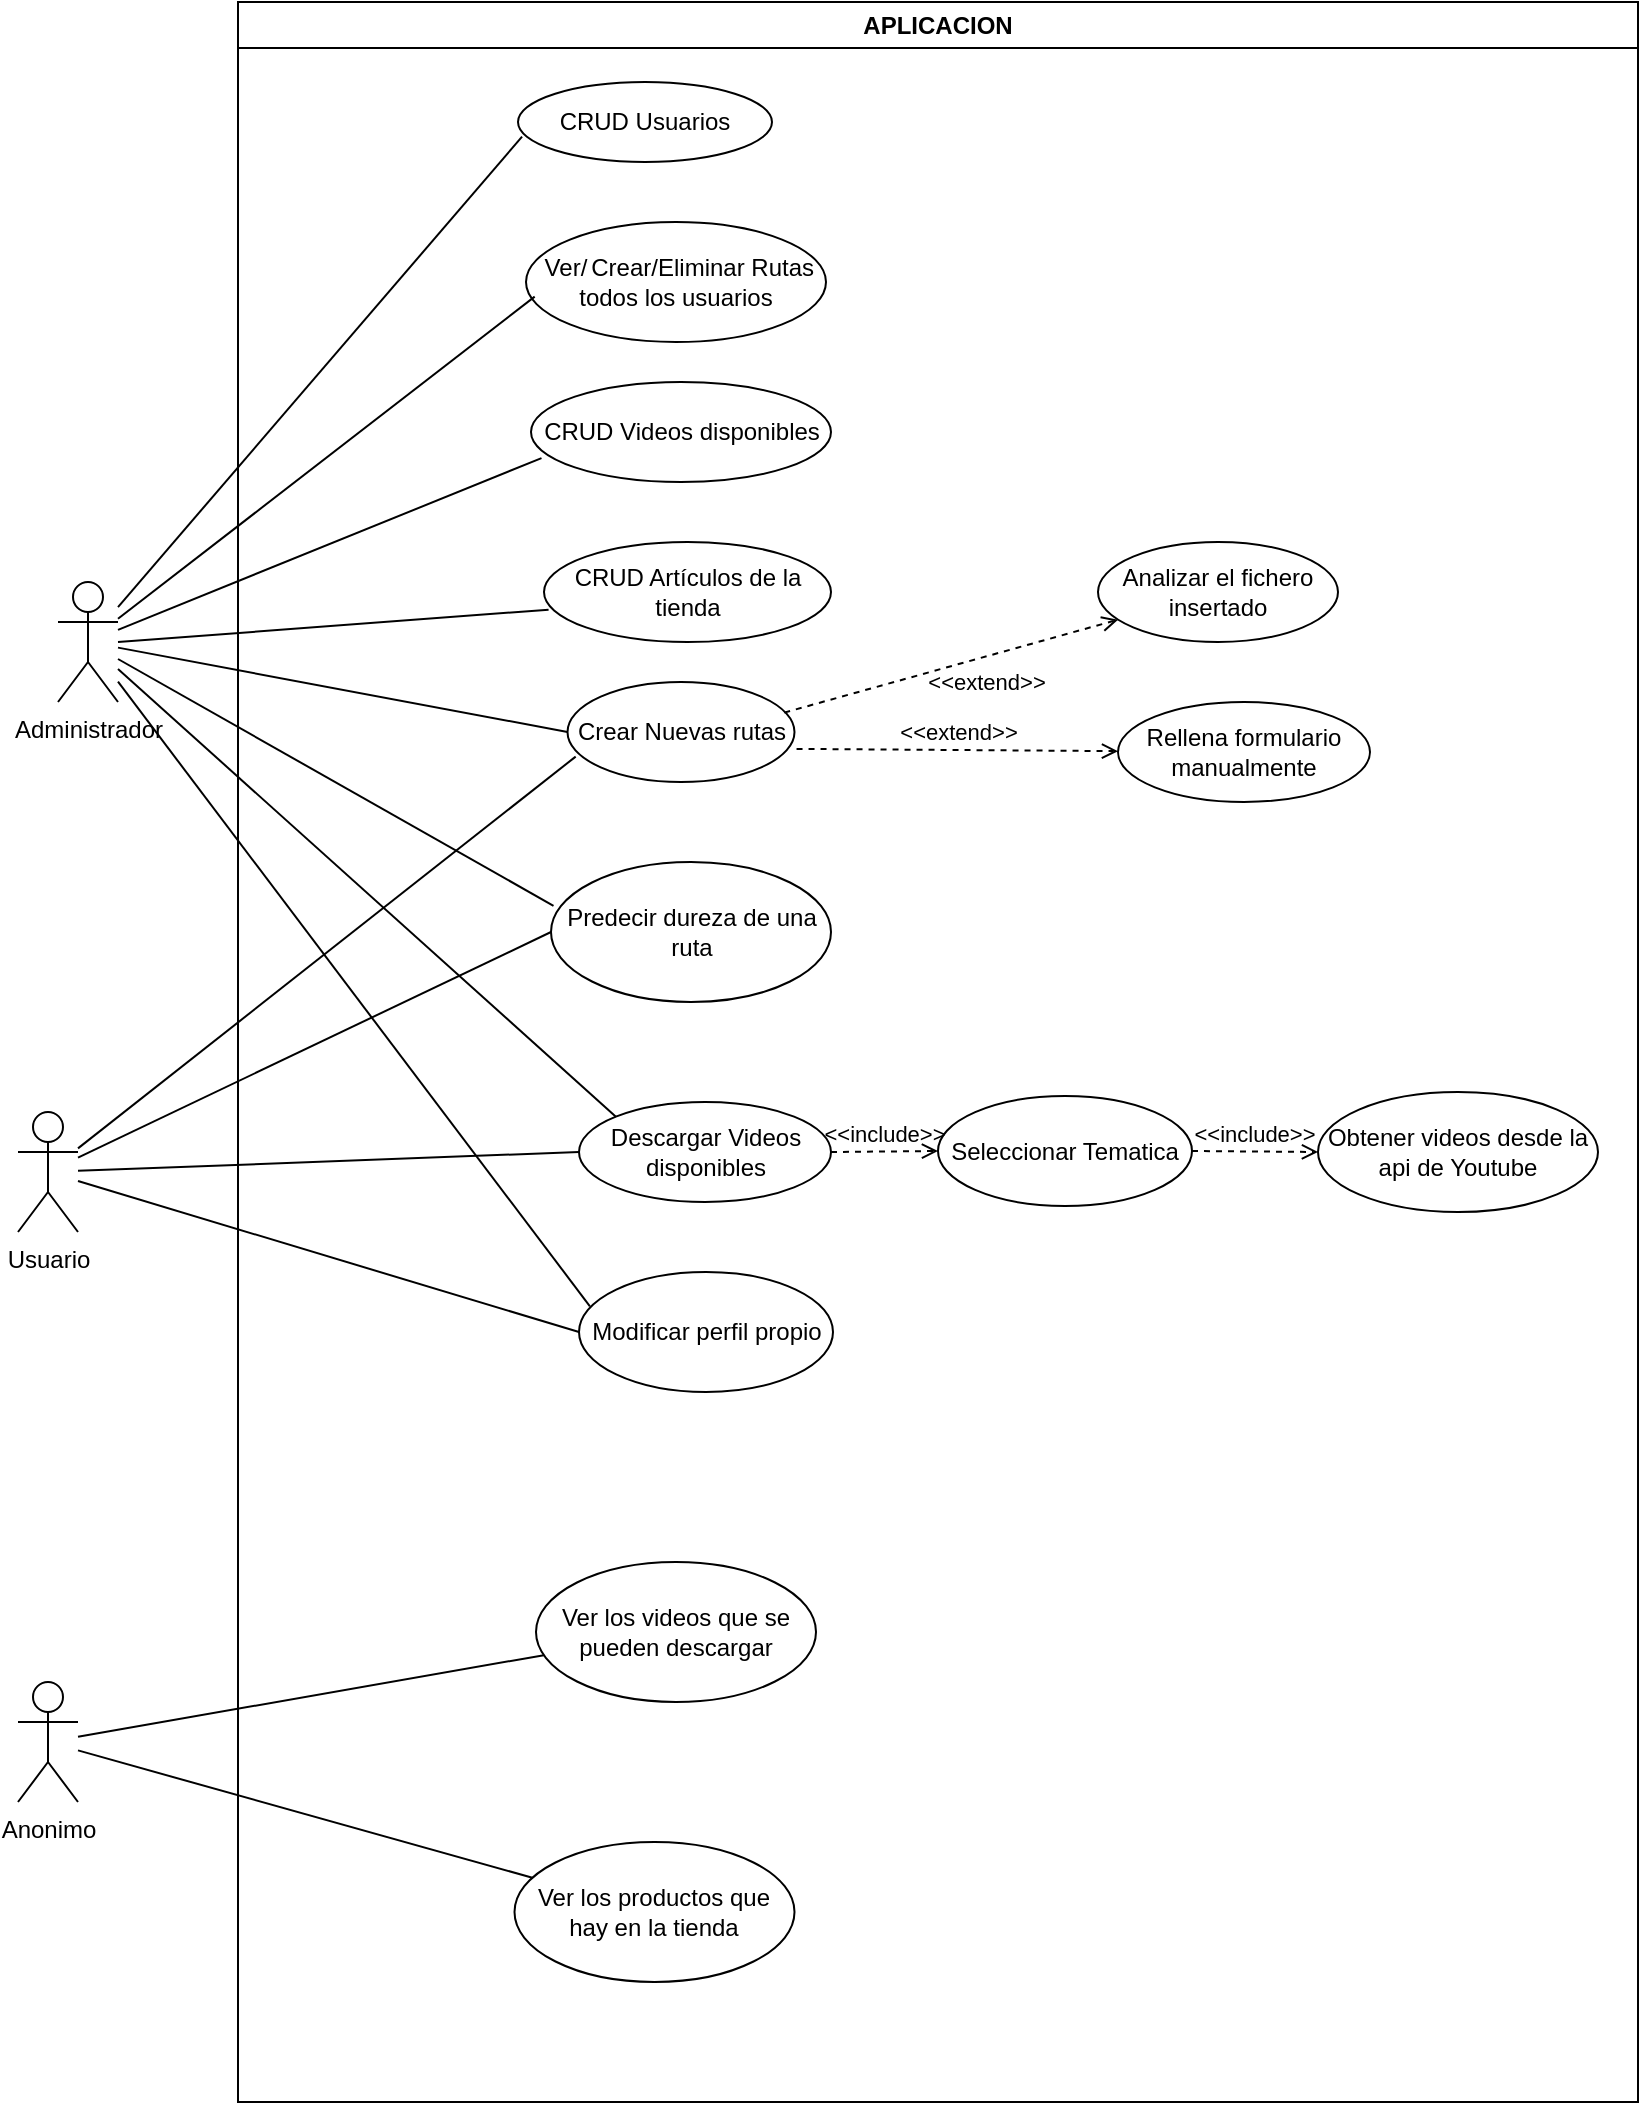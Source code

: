 <mxfile version="26.1.1">
  <diagram name="Página-1" id="NQmczlOZHtJDEI7Fcmhh">
    <mxGraphModel dx="1584" dy="756" grid="1" gridSize="10" guides="1" tooltips="1" connect="1" arrows="1" fold="1" page="1" pageScale="1" pageWidth="827" pageHeight="1169" math="0" shadow="0">
      <root>
        <mxCell id="0" />
        <mxCell id="1" parent="0" />
        <mxCell id="V8hUtTH4Ydl_pZKpW47u-34" value="" style="endArrow=none;html=1;rounded=0;exitX=0.043;exitY=0.286;exitDx=0;exitDy=0;exitPerimeter=0;" parent="1" source="V8hUtTH4Ydl_pZKpW47u-31" target="V8hUtTH4Ydl_pZKpW47u-6" edge="1">
          <mxGeometry width="50" height="50" relative="1" as="geometry">
            <mxPoint x="220" y="760" as="sourcePoint" />
            <mxPoint x="80" y="440" as="targetPoint" />
          </mxGeometry>
        </mxCell>
        <mxCell id="V8hUtTH4Ydl_pZKpW47u-1" value="APLICACION" style="swimlane;whiteSpace=wrap;html=1;startSize=23;" parent="1" vertex="1">
          <mxGeometry x="120" y="10" width="700" height="1050" as="geometry">
            <mxRectangle x="280" y="50" width="110" height="30" as="alternateBounds" />
          </mxGeometry>
        </mxCell>
        <mxCell id="V8hUtTH4Ydl_pZKpW47u-2" value="CRUD Usuarios" style="ellipse;whiteSpace=wrap;html=1;" parent="V8hUtTH4Ydl_pZKpW47u-1" vertex="1">
          <mxGeometry x="140" y="40" width="127" height="40" as="geometry" />
        </mxCell>
        <mxCell id="V8hUtTH4Ydl_pZKpW47u-3" value="&amp;nbsp;Ver/&lt;span style=&quot;white-space: pre;&quot;&gt;&#x9;&lt;/span&gt;Crear/Eliminar Rutas todos los usuarios" style="ellipse;whiteSpace=wrap;html=1;" parent="V8hUtTH4Ydl_pZKpW47u-1" vertex="1">
          <mxGeometry x="144" y="110" width="150" height="60" as="geometry" />
        </mxCell>
        <mxCell id="V8hUtTH4Ydl_pZKpW47u-4" value="CRUD Videos disponibles" style="ellipse;whiteSpace=wrap;html=1;" parent="V8hUtTH4Ydl_pZKpW47u-1" vertex="1">
          <mxGeometry x="146.5" y="190" width="150" height="50" as="geometry" />
        </mxCell>
        <mxCell id="V8hUtTH4Ydl_pZKpW47u-5" value="CRUD Artículos de la tienda" style="ellipse;whiteSpace=wrap;html=1;" parent="V8hUtTH4Ydl_pZKpW47u-1" vertex="1">
          <mxGeometry x="153" y="270" width="143.5" height="50" as="geometry" />
        </mxCell>
        <mxCell id="V8hUtTH4Ydl_pZKpW47u-20" value="Crear Nuevas rutas" style="ellipse;whiteSpace=wrap;html=1;" parent="V8hUtTH4Ydl_pZKpW47u-1" vertex="1">
          <mxGeometry x="164.75" y="340" width="113.5" height="50" as="geometry" />
        </mxCell>
        <mxCell id="V8hUtTH4Ydl_pZKpW47u-21" value="Predecir dureza de una ruta" style="ellipse;whiteSpace=wrap;html=1;" parent="V8hUtTH4Ydl_pZKpW47u-1" vertex="1">
          <mxGeometry x="156.5" y="430" width="140" height="70" as="geometry" />
        </mxCell>
        <mxCell id="V8hUtTH4Ydl_pZKpW47u-22" value="Descargar Videos disponibles" style="ellipse;whiteSpace=wrap;html=1;" parent="V8hUtTH4Ydl_pZKpW47u-1" vertex="1">
          <mxGeometry x="170.5" y="550" width="126" height="50" as="geometry" />
        </mxCell>
        <mxCell id="V8hUtTH4Ydl_pZKpW47u-31" value="Modificar perfil propio" style="ellipse;whiteSpace=wrap;html=1;" parent="V8hUtTH4Ydl_pZKpW47u-1" vertex="1">
          <mxGeometry x="170.5" y="635" width="127" height="60" as="geometry" />
        </mxCell>
        <mxCell id="V8hUtTH4Ydl_pZKpW47u-49" value="Seleccionar Tematica" style="ellipse;whiteSpace=wrap;html=1;" parent="V8hUtTH4Ydl_pZKpW47u-1" vertex="1">
          <mxGeometry x="350" y="547" width="127" height="55" as="geometry" />
        </mxCell>
        <mxCell id="V8hUtTH4Ydl_pZKpW47u-53" value="&amp;lt;&amp;lt;include&amp;gt;&amp;gt;" style="html=1;verticalAlign=bottom;labelBackgroundColor=none;endArrow=open;endFill=0;dashed=1;rounded=0;exitX=1;exitY=0.5;exitDx=0;exitDy=0;entryX=0;entryY=0.5;entryDx=0;entryDy=0;" parent="V8hUtTH4Ydl_pZKpW47u-1" source="V8hUtTH4Ydl_pZKpW47u-22" target="V8hUtTH4Ydl_pZKpW47u-49" edge="1">
          <mxGeometry width="160" relative="1" as="geometry">
            <mxPoint x="263" y="660" as="sourcePoint" />
            <mxPoint x="333" y="670" as="targetPoint" />
          </mxGeometry>
        </mxCell>
        <mxCell id="V8hUtTH4Ydl_pZKpW47u-48" value="Obtener videos desde la api de Youtube" style="ellipse;whiteSpace=wrap;html=1;" parent="V8hUtTH4Ydl_pZKpW47u-1" vertex="1">
          <mxGeometry x="540" y="545" width="140" height="60" as="geometry" />
        </mxCell>
        <mxCell id="V8hUtTH4Ydl_pZKpW47u-51" value="&amp;lt;&amp;lt;include&amp;gt;&amp;gt;" style="html=1;verticalAlign=bottom;labelBackgroundColor=none;endArrow=open;endFill=0;dashed=1;rounded=0;entryX=0;entryY=0.5;entryDx=0;entryDy=0;exitX=1;exitY=0.5;exitDx=0;exitDy=0;" parent="V8hUtTH4Ydl_pZKpW47u-1" source="V8hUtTH4Ydl_pZKpW47u-49" target="V8hUtTH4Ydl_pZKpW47u-48" edge="1">
          <mxGeometry width="160" relative="1" as="geometry">
            <mxPoint x="313" y="540" as="sourcePoint" />
            <mxPoint x="473" y="540" as="targetPoint" />
          </mxGeometry>
        </mxCell>
        <mxCell id="V8hUtTH4Ydl_pZKpW47u-54" value="Ver los videos que se pueden descargar" style="ellipse;whiteSpace=wrap;html=1;" parent="V8hUtTH4Ydl_pZKpW47u-1" vertex="1">
          <mxGeometry x="149" y="780" width="140" height="70" as="geometry" />
        </mxCell>
        <mxCell id="V8hUtTH4Ydl_pZKpW47u-55" value="Ver los productos que hay en la tienda" style="ellipse;whiteSpace=wrap;html=1;" parent="V8hUtTH4Ydl_pZKpW47u-1" vertex="1">
          <mxGeometry x="138.25" y="920" width="140" height="70" as="geometry" />
        </mxCell>
        <mxCell id="V8hUtTH4Ydl_pZKpW47u-80" value="Rellena formulario manualmente" style="ellipse;whiteSpace=wrap;html=1;" parent="V8hUtTH4Ydl_pZKpW47u-1" vertex="1">
          <mxGeometry x="440" y="350" width="126" height="50" as="geometry" />
        </mxCell>
        <mxCell id="V8hUtTH4Ydl_pZKpW47u-78" value="&amp;lt;&amp;lt;extend&amp;gt;&amp;gt;" style="html=1;verticalAlign=bottom;labelBackgroundColor=none;endArrow=open;endFill=0;dashed=1;rounded=0;exitX=1.009;exitY=0.669;exitDx=0;exitDy=0;exitPerimeter=0;" parent="V8hUtTH4Ydl_pZKpW47u-1" source="V8hUtTH4Ydl_pZKpW47u-20" target="V8hUtTH4Ydl_pZKpW47u-80" edge="1">
          <mxGeometry width="160" relative="1" as="geometry">
            <mxPoint x="313" y="560" as="sourcePoint" />
            <mxPoint x="313" y="510" as="targetPoint" />
          </mxGeometry>
        </mxCell>
        <mxCell id="V8hUtTH4Ydl_pZKpW47u-82" value="Analizar el fichero insertado" style="ellipse;whiteSpace=wrap;html=1;" parent="V8hUtTH4Ydl_pZKpW47u-1" vertex="1">
          <mxGeometry x="430" y="270" width="120" height="50" as="geometry" />
        </mxCell>
        <mxCell id="V8hUtTH4Ydl_pZKpW47u-83" value="&amp;lt;&amp;lt;extend&amp;gt;&amp;gt;" style="html=1;verticalAlign=bottom;labelBackgroundColor=none;endArrow=open;endFill=0;dashed=1;rounded=0;exitX=0.955;exitY=0.306;exitDx=0;exitDy=0;exitPerimeter=0;" parent="V8hUtTH4Ydl_pZKpW47u-1" source="V8hUtTH4Ydl_pZKpW47u-20" target="V8hUtTH4Ydl_pZKpW47u-82" edge="1">
          <mxGeometry x="0.147" y="-20" width="160" relative="1" as="geometry">
            <mxPoint x="233.996" y="434.977" as="sourcePoint" />
            <mxPoint x="329.42" y="410" as="targetPoint" />
            <mxPoint y="1" as="offset" />
          </mxGeometry>
        </mxCell>
        <mxCell id="V8hUtTH4Ydl_pZKpW47u-6" value="Administrador" style="shape=umlActor;verticalLabelPosition=bottom;verticalAlign=top;html=1;outlineConnect=0;" parent="1" vertex="1">
          <mxGeometry x="30" y="300" width="30" height="60" as="geometry" />
        </mxCell>
        <mxCell id="V8hUtTH4Ydl_pZKpW47u-15" value="" style="endArrow=none;html=1;rounded=0;entryX=0.016;entryY=0.684;entryDx=0;entryDy=0;entryPerimeter=0;" parent="1" source="V8hUtTH4Ydl_pZKpW47u-6" target="V8hUtTH4Ydl_pZKpW47u-2" edge="1">
          <mxGeometry width="50" height="50" relative="1" as="geometry">
            <mxPoint x="80" y="290" as="sourcePoint" />
            <mxPoint x="290" y="100" as="targetPoint" />
          </mxGeometry>
        </mxCell>
        <mxCell id="V8hUtTH4Ydl_pZKpW47u-16" value="" style="endArrow=none;html=1;rounded=0;entryX=0.029;entryY=0.622;entryDx=0;entryDy=0;entryPerimeter=0;" parent="1" source="V8hUtTH4Ydl_pZKpW47u-6" target="V8hUtTH4Ydl_pZKpW47u-3" edge="1">
          <mxGeometry width="50" height="50" relative="1" as="geometry">
            <mxPoint x="70" y="320" as="sourcePoint" />
            <mxPoint x="290" y="190" as="targetPoint" />
          </mxGeometry>
        </mxCell>
        <mxCell id="V8hUtTH4Ydl_pZKpW47u-18" value="" style="endArrow=none;html=1;rounded=0;entryX=0.016;entryY=0.677;entryDx=0;entryDy=0;entryPerimeter=0;" parent="1" target="V8hUtTH4Ydl_pZKpW47u-5" edge="1">
          <mxGeometry width="50" height="50" relative="1" as="geometry">
            <mxPoint x="60" y="330" as="sourcePoint" />
            <mxPoint x="280" y="370" as="targetPoint" />
          </mxGeometry>
        </mxCell>
        <mxCell id="V8hUtTH4Ydl_pZKpW47u-19" value="Usuario" style="shape=umlActor;verticalLabelPosition=bottom;verticalAlign=top;html=1;outlineConnect=0;" parent="1" vertex="1">
          <mxGeometry x="10" y="565" width="30" height="60" as="geometry" />
        </mxCell>
        <mxCell id="V8hUtTH4Ydl_pZKpW47u-28" value="" style="endArrow=none;html=1;rounded=0;entryX=0;entryY=0.5;entryDx=0;entryDy=0;" parent="1" source="V8hUtTH4Ydl_pZKpW47u-6" target="V8hUtTH4Ydl_pZKpW47u-20" edge="1">
          <mxGeometry width="50" height="50" relative="1" as="geometry">
            <mxPoint x="120" y="370" as="sourcePoint" />
            <mxPoint x="260" y="450" as="targetPoint" />
          </mxGeometry>
        </mxCell>
        <mxCell id="V8hUtTH4Ydl_pZKpW47u-30" value="" style="endArrow=none;html=1;rounded=0;entryX=0;entryY=0;entryDx=0;entryDy=0;" parent="1" source="V8hUtTH4Ydl_pZKpW47u-6" target="V8hUtTH4Ydl_pZKpW47u-22" edge="1">
          <mxGeometry width="50" height="50" relative="1" as="geometry">
            <mxPoint x="100" y="420" as="sourcePoint" />
            <mxPoint x="270" y="640" as="targetPoint" />
          </mxGeometry>
        </mxCell>
        <mxCell id="V8hUtTH4Ydl_pZKpW47u-23" value="" style="endArrow=none;html=1;rounded=0;entryX=0;entryY=0.5;entryDx=0;entryDy=0;" parent="1" source="V8hUtTH4Ydl_pZKpW47u-19" target="V8hUtTH4Ydl_pZKpW47u-31" edge="1">
          <mxGeometry width="50" height="50" relative="1" as="geometry">
            <mxPoint x="80" y="620" as="sourcePoint" />
            <mxPoint x="260" y="700" as="targetPoint" />
          </mxGeometry>
        </mxCell>
        <mxCell id="V8hUtTH4Ydl_pZKpW47u-42" value="" style="endArrow=none;html=1;rounded=0;entryX=0.035;entryY=0.761;entryDx=0;entryDy=0;entryPerimeter=0;" parent="1" source="V8hUtTH4Ydl_pZKpW47u-6" target="V8hUtTH4Ydl_pZKpW47u-4" edge="1">
          <mxGeometry width="50" height="50" relative="1" as="geometry">
            <mxPoint x="60" y="330" as="sourcePoint" />
            <mxPoint x="280" y="280" as="targetPoint" />
          </mxGeometry>
        </mxCell>
        <mxCell id="V8hUtTH4Ydl_pZKpW47u-29" value="" style="endArrow=none;html=1;rounded=0;entryX=0.009;entryY=0.313;entryDx=0;entryDy=0;entryPerimeter=0;" parent="1" source="V8hUtTH4Ydl_pZKpW47u-6" target="V8hUtTH4Ydl_pZKpW47u-21" edge="1">
          <mxGeometry width="50" height="50" relative="1" as="geometry">
            <mxPoint x="110" y="390" as="sourcePoint" />
            <mxPoint x="270" y="550" as="targetPoint" />
          </mxGeometry>
        </mxCell>
        <mxCell id="V8hUtTH4Ydl_pZKpW47u-43" value="" style="endArrow=none;html=1;rounded=0;entryX=0;entryY=0.5;entryDx=0;entryDy=0;" parent="1" source="V8hUtTH4Ydl_pZKpW47u-19" target="V8hUtTH4Ydl_pZKpW47u-22" edge="1">
          <mxGeometry width="50" height="50" relative="1" as="geometry">
            <mxPoint x="550" y="550" as="sourcePoint" />
            <mxPoint x="600" y="500" as="targetPoint" />
          </mxGeometry>
        </mxCell>
        <mxCell id="V8hUtTH4Ydl_pZKpW47u-44" value="" style="endArrow=none;html=1;rounded=0;entryX=0;entryY=0.5;entryDx=0;entryDy=0;" parent="1" source="V8hUtTH4Ydl_pZKpW47u-19" target="V8hUtTH4Ydl_pZKpW47u-21" edge="1">
          <mxGeometry width="50" height="50" relative="1" as="geometry">
            <mxPoint x="550" y="550" as="sourcePoint" />
            <mxPoint x="600" y="500" as="targetPoint" />
          </mxGeometry>
        </mxCell>
        <mxCell id="V8hUtTH4Ydl_pZKpW47u-45" value="" style="endArrow=none;html=1;rounded=0;entryX=0.036;entryY=0.746;entryDx=0;entryDy=0;entryPerimeter=0;" parent="1" source="V8hUtTH4Ydl_pZKpW47u-19" target="V8hUtTH4Ydl_pZKpW47u-20" edge="1">
          <mxGeometry width="50" height="50" relative="1" as="geometry">
            <mxPoint x="550" y="550" as="sourcePoint" />
            <mxPoint x="600" y="500" as="targetPoint" />
          </mxGeometry>
        </mxCell>
        <mxCell id="V8hUtTH4Ydl_pZKpW47u-56" value="Anonimo" style="shape=umlActor;html=1;verticalLabelPosition=bottom;verticalAlign=top;align=center;" parent="1" vertex="1">
          <mxGeometry x="10" y="850" width="30" height="60" as="geometry" />
        </mxCell>
        <mxCell id="V8hUtTH4Ydl_pZKpW47u-57" value="" style="edgeStyle=none;html=1;endArrow=none;verticalAlign=bottom;rounded=0;" parent="1" source="V8hUtTH4Ydl_pZKpW47u-56" target="V8hUtTH4Ydl_pZKpW47u-54" edge="1">
          <mxGeometry width="160" relative="1" as="geometry">
            <mxPoint x="500" y="760" as="sourcePoint" />
            <mxPoint x="660" y="760" as="targetPoint" />
          </mxGeometry>
        </mxCell>
        <mxCell id="V8hUtTH4Ydl_pZKpW47u-58" value="" style="edgeStyle=none;html=1;endArrow=none;verticalAlign=bottom;rounded=0;" parent="1" source="V8hUtTH4Ydl_pZKpW47u-56" target="V8hUtTH4Ydl_pZKpW47u-55" edge="1">
          <mxGeometry width="160" relative="1" as="geometry">
            <mxPoint x="500" y="760" as="sourcePoint" />
            <mxPoint x="660" y="760" as="targetPoint" />
          </mxGeometry>
        </mxCell>
      </root>
    </mxGraphModel>
  </diagram>
</mxfile>
